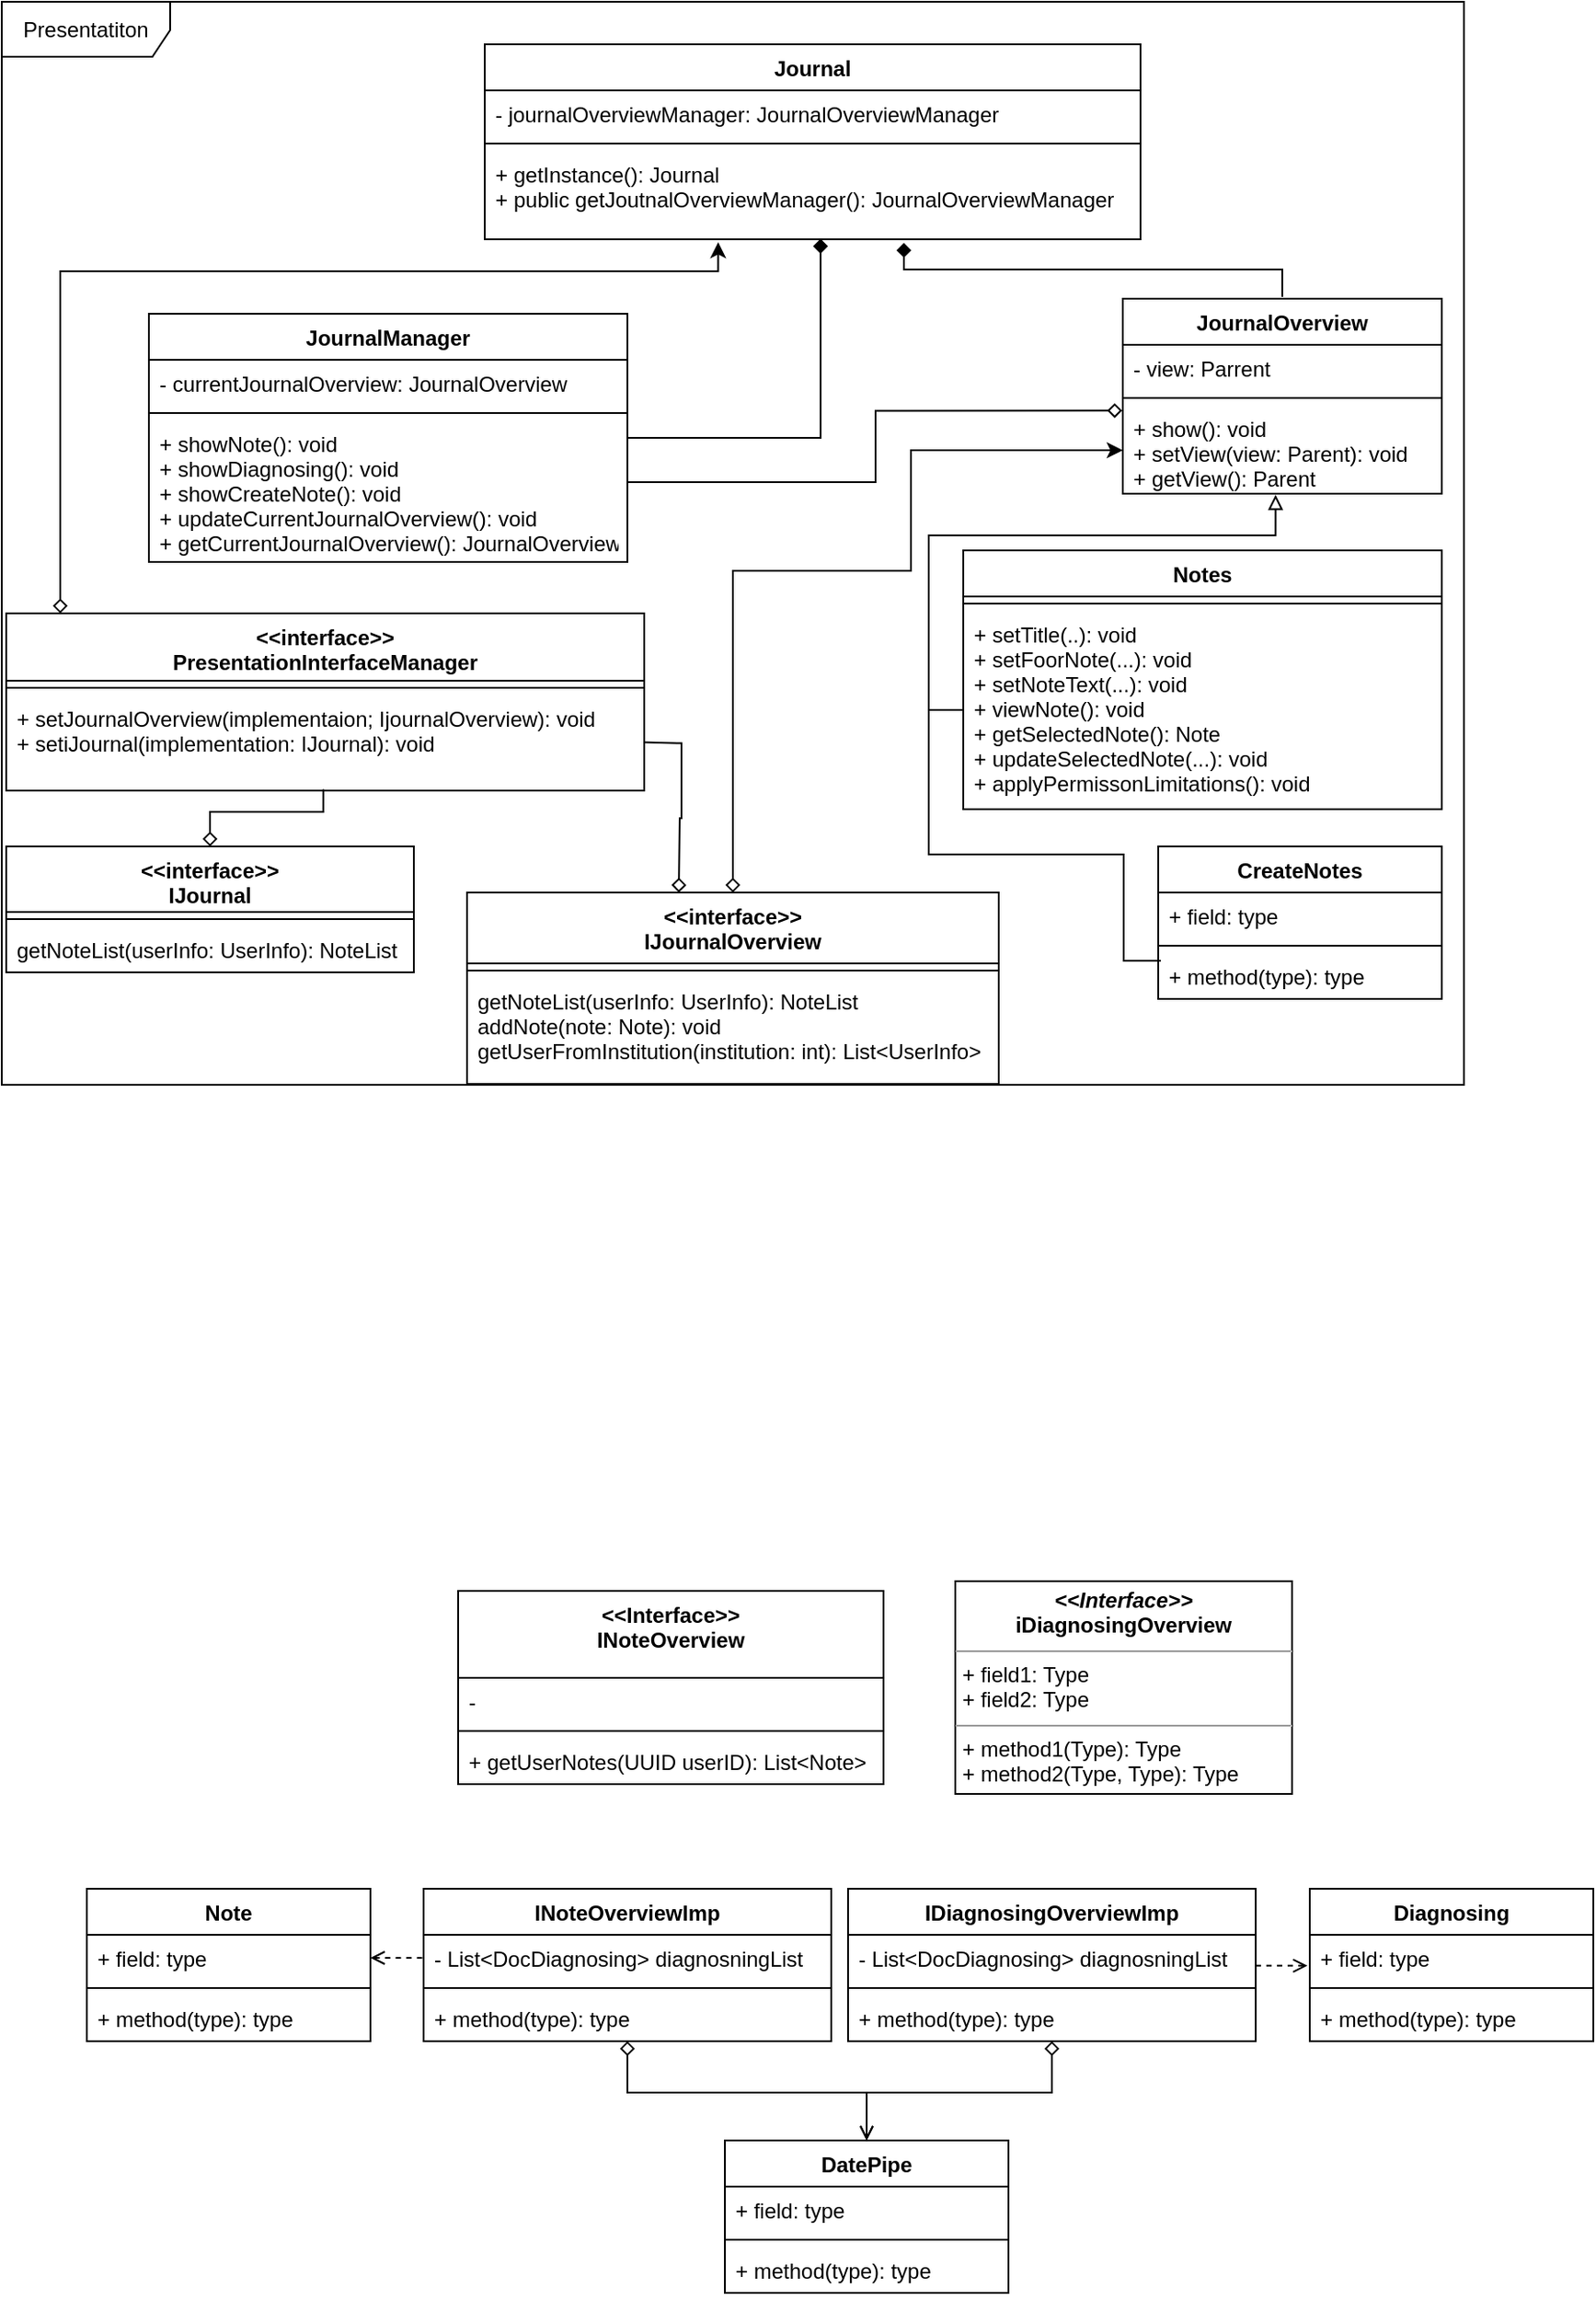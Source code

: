 <mxfile version="10.6.7" type="device"><diagram id="dmwtI73w-AXmDxqJmuyj" name="Page-1"><mxGraphModel dx="1172" dy="1869" grid="1" gridSize="10" guides="1" tooltips="1" connect="1" arrows="1" fold="1" page="1" pageScale="1" pageWidth="827" pageHeight="1169" math="0" shadow="0"><root><mxCell id="0"/><mxCell id="1" parent="0"/><mxCell id="mRvhW04uL-Z5dlNO5tcc-25" value="Presentatiton" style="shape=umlFrame;whiteSpace=wrap;html=1;width=95;height=31;" vertex="1" parent="1"><mxGeometry x="7" y="-1" width="825" height="611" as="geometry"/></mxCell><mxCell id="qTn3FUxknl0foZ0W7gWZ-1" value="Journal" style="swimlane;fontStyle=1;align=center;verticalAlign=top;childLayout=stackLayout;horizontal=1;startSize=26;horizontalStack=0;resizeParent=1;resizeParentMax=0;resizeLast=0;collapsible=1;marginBottom=0;" parent="1" vertex="1"><mxGeometry x="279.5" y="23" width="370" height="110" as="geometry"/></mxCell><mxCell id="qTn3FUxknl0foZ0W7gWZ-2" value="- journalOverviewManager: JournalOverviewManager" style="text;strokeColor=none;fillColor=none;align=left;verticalAlign=top;spacingLeft=4;spacingRight=4;overflow=hidden;rotatable=0;points=[[0,0.5],[1,0.5]];portConstraint=eastwest;" parent="qTn3FUxknl0foZ0W7gWZ-1" vertex="1"><mxGeometry y="26" width="370" height="26" as="geometry"/></mxCell><mxCell id="qTn3FUxknl0foZ0W7gWZ-3" value="" style="line;strokeWidth=1;fillColor=none;align=left;verticalAlign=middle;spacingTop=-1;spacingLeft=3;spacingRight=3;rotatable=0;labelPosition=right;points=[];portConstraint=eastwest;" parent="qTn3FUxknl0foZ0W7gWZ-1" vertex="1"><mxGeometry y="52" width="370" height="8" as="geometry"/></mxCell><mxCell id="qTn3FUxknl0foZ0W7gWZ-4" value="+ getInstance(): Journal&#10;+ public getJoutnalOverviewManager(): JournalOverviewManager&#10;&#10;" style="text;strokeColor=none;fillColor=none;align=left;verticalAlign=top;spacingLeft=4;spacingRight=4;overflow=hidden;rotatable=0;points=[[0,0.5],[1,0.5]];portConstraint=eastwest;" parent="qTn3FUxknl0foZ0W7gWZ-1" vertex="1"><mxGeometry y="60" width="370" height="50" as="geometry"/></mxCell><mxCell id="mRvhW04uL-Z5dlNO5tcc-4" style="edgeStyle=orthogonalEdgeStyle;rounded=0;orthogonalLoop=1;jettySize=auto;html=1;entryX=0.512;entryY=0.994;entryDx=0;entryDy=0;entryPerimeter=0;endArrow=diamond;endFill=1;startArrow=none;startFill=0;" edge="1" parent="1" source="qTn3FUxknl0foZ0W7gWZ-5" target="qTn3FUxknl0foZ0W7gWZ-4"><mxGeometry relative="1" as="geometry"><Array as="points"><mxPoint x="469" y="150"/><mxPoint x="469" y="150"/></Array></mxGeometry></mxCell><mxCell id="qTn3FUxknl0foZ0W7gWZ-5" value="JournalManager" style="swimlane;fontStyle=1;align=center;verticalAlign=top;childLayout=stackLayout;horizontal=1;startSize=26;horizontalStack=0;resizeParent=1;resizeParentMax=0;resizeLast=0;collapsible=1;marginBottom=0;" parent="1" vertex="1"><mxGeometry x="90" y="175" width="270" height="140" as="geometry"/></mxCell><mxCell id="qTn3FUxknl0foZ0W7gWZ-6" value="- currentJournalOverview: JournalOverview" style="text;strokeColor=none;fillColor=none;align=left;verticalAlign=top;spacingLeft=4;spacingRight=4;overflow=hidden;rotatable=0;points=[[0,0.5],[1,0.5]];portConstraint=eastwest;" parent="qTn3FUxknl0foZ0W7gWZ-5" vertex="1"><mxGeometry y="26" width="270" height="26" as="geometry"/></mxCell><mxCell id="qTn3FUxknl0foZ0W7gWZ-7" value="" style="line;strokeWidth=1;fillColor=none;align=left;verticalAlign=middle;spacingTop=-1;spacingLeft=3;spacingRight=3;rotatable=0;labelPosition=right;points=[];portConstraint=eastwest;" parent="qTn3FUxknl0foZ0W7gWZ-5" vertex="1"><mxGeometry y="52" width="270" height="8" as="geometry"/></mxCell><mxCell id="qTn3FUxknl0foZ0W7gWZ-8" value="+ showNote(): void&#10;+ showDiagnosing(): void&#10;+ showCreateNote(): void&#10;+ updateCurrentJournalOverview(): void&#10;+ getCurrentJournalOverview(): JournalOverview&#10;" style="text;strokeColor=none;fillColor=none;align=left;verticalAlign=top;spacingLeft=4;spacingRight=4;overflow=hidden;rotatable=0;points=[[0,0.5],[1,0.5]];portConstraint=eastwest;" parent="qTn3FUxknl0foZ0W7gWZ-5" vertex="1"><mxGeometry y="60" width="270" height="80" as="geometry"/></mxCell><mxCell id="mRvhW04uL-Z5dlNO5tcc-24" style="edgeStyle=orthogonalEdgeStyle;rounded=0;orthogonalLoop=1;jettySize=auto;html=1;startArrow=none;startFill=0;endArrow=diamond;endFill=1;" edge="1" parent="1"><mxGeometry relative="1" as="geometry"><mxPoint x="729.515" y="165.5" as="sourcePoint"/><mxPoint x="516" y="135" as="targetPoint"/><Array as="points"><mxPoint x="730" y="150"/><mxPoint x="516" y="150"/></Array></mxGeometry></mxCell><mxCell id="qTn3FUxknl0foZ0W7gWZ-9" value="JournalOverview" style="swimlane;fontStyle=1;align=center;verticalAlign=top;childLayout=stackLayout;horizontal=1;startSize=26;horizontalStack=0;resizeParent=1;resizeParentMax=0;resizeLast=0;collapsible=1;marginBottom=0;" parent="1" vertex="1"><mxGeometry x="639.5" y="166.5" width="180" height="110" as="geometry"/></mxCell><mxCell id="qTn3FUxknl0foZ0W7gWZ-10" value="- view: Parrent" style="text;strokeColor=none;fillColor=none;align=left;verticalAlign=top;spacingLeft=4;spacingRight=4;overflow=hidden;rotatable=0;points=[[0,0.5],[1,0.5]];portConstraint=eastwest;" parent="qTn3FUxknl0foZ0W7gWZ-9" vertex="1"><mxGeometry y="26" width="180" height="26" as="geometry"/></mxCell><mxCell id="qTn3FUxknl0foZ0W7gWZ-11" value="" style="line;strokeWidth=1;fillColor=none;align=left;verticalAlign=middle;spacingTop=-1;spacingLeft=3;spacingRight=3;rotatable=0;labelPosition=right;points=[];portConstraint=eastwest;" parent="qTn3FUxknl0foZ0W7gWZ-9" vertex="1"><mxGeometry y="52" width="180" height="8" as="geometry"/></mxCell><mxCell id="qTn3FUxknl0foZ0W7gWZ-12" value="+ show(): void&#10;+ setView(view: Parent): void&#10;+ getView(): Parent&#10;" style="text;strokeColor=none;fillColor=none;align=left;verticalAlign=top;spacingLeft=4;spacingRight=4;overflow=hidden;rotatable=0;points=[[0,0.5],[1,0.5]];portConstraint=eastwest;" parent="qTn3FUxknl0foZ0W7gWZ-9" vertex="1"><mxGeometry y="60" width="180" height="50" as="geometry"/></mxCell><mxCell id="qTn3FUxknl0foZ0W7gWZ-25" value="Notes" style="swimlane;fontStyle=1;align=center;verticalAlign=top;childLayout=stackLayout;horizontal=1;startSize=26;horizontalStack=0;resizeParent=1;resizeParentMax=0;resizeLast=0;collapsible=1;marginBottom=0;" parent="1" vertex="1"><mxGeometry x="549.5" y="308.5" width="270" height="146" as="geometry"/></mxCell><mxCell id="qTn3FUxknl0foZ0W7gWZ-27" value="" style="line;strokeWidth=1;fillColor=none;align=left;verticalAlign=middle;spacingTop=-1;spacingLeft=3;spacingRight=3;rotatable=0;labelPosition=right;points=[];portConstraint=eastwest;" parent="qTn3FUxknl0foZ0W7gWZ-25" vertex="1"><mxGeometry y="26" width="270" height="8" as="geometry"/></mxCell><mxCell id="qTn3FUxknl0foZ0W7gWZ-28" value="+ setTitle(..): void&#10;+ setFoorNote(...): void&#10;+ setNoteText(...): void&#10;+ viewNote(): void&#10;+ getSelectedNote(): Note&#10;+ updateSelectedNote(...): void&#10;+ applyPermissonLimitations(): void&#10;" style="text;strokeColor=none;fillColor=none;align=left;verticalAlign=top;spacingLeft=4;spacingRight=4;overflow=hidden;rotatable=0;points=[[0,0.5],[1,0.5]];portConstraint=eastwest;" parent="qTn3FUxknl0foZ0W7gWZ-25" vertex="1"><mxGeometry y="34" width="270" height="112" as="geometry"/></mxCell><mxCell id="yajBG5WowojsxB8Ggo_n-10" value="&lt;&lt;Interface&gt;&gt;&#10;INoteOverview" style="swimlane;fontStyle=1;align=center;verticalAlign=top;childLayout=stackLayout;horizontal=1;startSize=49;horizontalStack=0;resizeParent=1;resizeParentMax=0;resizeLast=0;collapsible=1;marginBottom=0;" parent="1" vertex="1"><mxGeometry x="264.5" y="895.5" width="240" height="109" as="geometry"/></mxCell><mxCell id="yajBG5WowojsxB8Ggo_n-11" value="-" style="text;strokeColor=none;fillColor=none;align=left;verticalAlign=top;spacingLeft=4;spacingRight=4;overflow=hidden;rotatable=0;points=[[0,0.5],[1,0.5]];portConstraint=eastwest;" parent="yajBG5WowojsxB8Ggo_n-10" vertex="1"><mxGeometry y="49" width="240" height="26" as="geometry"/></mxCell><mxCell id="yajBG5WowojsxB8Ggo_n-12" value="" style="line;strokeWidth=1;fillColor=none;align=left;verticalAlign=middle;spacingTop=-1;spacingLeft=3;spacingRight=3;rotatable=0;labelPosition=right;points=[];portConstraint=eastwest;" parent="yajBG5WowojsxB8Ggo_n-10" vertex="1"><mxGeometry y="75" width="240" height="8" as="geometry"/></mxCell><mxCell id="yajBG5WowojsxB8Ggo_n-13" value="+ getUserNotes(UUID userID): List&lt;Note&gt; " style="text;strokeColor=none;fillColor=none;align=left;verticalAlign=top;spacingLeft=4;spacingRight=4;overflow=hidden;rotatable=0;points=[[0,0.5],[1,0.5]];portConstraint=eastwest;" parent="yajBG5WowojsxB8Ggo_n-10" vertex="1"><mxGeometry y="83" width="240" height="26" as="geometry"/></mxCell><mxCell id="yajBG5WowojsxB8Ggo_n-50" style="edgeStyle=orthogonalEdgeStyle;rounded=0;orthogonalLoop=1;jettySize=auto;html=1;startArrow=diamond;startFill=0;endArrow=open;endFill=0;" parent="1" source="yajBG5WowojsxB8Ggo_n-14" target="yajBG5WowojsxB8Ggo_n-46" edge="1"><mxGeometry relative="1" as="geometry"><Array as="points"><mxPoint x="599" y="1178.5"/><mxPoint x="495" y="1178.5"/></Array></mxGeometry></mxCell><mxCell id="yajBG5WowojsxB8Ggo_n-14" value="IDiagnosingOverviewImp" style="swimlane;fontStyle=1;align=center;verticalAlign=top;childLayout=stackLayout;horizontal=1;startSize=26;horizontalStack=0;resizeParent=1;resizeParentMax=0;resizeLast=0;collapsible=1;marginBottom=0;" parent="1" vertex="1"><mxGeometry x="484.5" y="1063.5" width="230" height="86" as="geometry"/></mxCell><mxCell id="yajBG5WowojsxB8Ggo_n-15" value="- List&lt;DocDiagnosing&gt; diagnosningList" style="text;strokeColor=none;fillColor=none;align=left;verticalAlign=top;spacingLeft=4;spacingRight=4;overflow=hidden;rotatable=0;points=[[0,0.5],[1,0.5]];portConstraint=eastwest;" parent="yajBG5WowojsxB8Ggo_n-14" vertex="1"><mxGeometry y="26" width="230" height="26" as="geometry"/></mxCell><mxCell id="yajBG5WowojsxB8Ggo_n-16" value="" style="line;strokeWidth=1;fillColor=none;align=left;verticalAlign=middle;spacingTop=-1;spacingLeft=3;spacingRight=3;rotatable=0;labelPosition=right;points=[];portConstraint=eastwest;" parent="yajBG5WowojsxB8Ggo_n-14" vertex="1"><mxGeometry y="52" width="230" height="8" as="geometry"/></mxCell><mxCell id="yajBG5WowojsxB8Ggo_n-17" value="+ method(type): type" style="text;strokeColor=none;fillColor=none;align=left;verticalAlign=top;spacingLeft=4;spacingRight=4;overflow=hidden;rotatable=0;points=[[0,0.5],[1,0.5]];portConstraint=eastwest;" parent="yajBG5WowojsxB8Ggo_n-14" vertex="1"><mxGeometry y="60" width="230" height="26" as="geometry"/></mxCell><mxCell id="yajBG5WowojsxB8Ggo_n-19" value="CreateNotes&#10;" style="swimlane;fontStyle=1;align=center;verticalAlign=top;childLayout=stackLayout;horizontal=1;startSize=26;horizontalStack=0;resizeParent=1;resizeParentMax=0;resizeLast=0;collapsible=1;marginBottom=0;" parent="1" vertex="1"><mxGeometry x="659.5" y="475.5" width="160" height="86" as="geometry"/></mxCell><mxCell id="yajBG5WowojsxB8Ggo_n-20" value="+ field: type" style="text;strokeColor=none;fillColor=none;align=left;verticalAlign=top;spacingLeft=4;spacingRight=4;overflow=hidden;rotatable=0;points=[[0,0.5],[1,0.5]];portConstraint=eastwest;" parent="yajBG5WowojsxB8Ggo_n-19" vertex="1"><mxGeometry y="26" width="160" height="26" as="geometry"/></mxCell><mxCell id="yajBG5WowojsxB8Ggo_n-21" value="" style="line;strokeWidth=1;fillColor=none;align=left;verticalAlign=middle;spacingTop=-1;spacingLeft=3;spacingRight=3;rotatable=0;labelPosition=right;points=[];portConstraint=eastwest;" parent="yajBG5WowojsxB8Ggo_n-19" vertex="1"><mxGeometry y="52" width="160" height="8" as="geometry"/></mxCell><mxCell id="yajBG5WowojsxB8Ggo_n-22" value="+ method(type): type" style="text;strokeColor=none;fillColor=none;align=left;verticalAlign=top;spacingLeft=4;spacingRight=4;overflow=hidden;rotatable=0;points=[[0,0.5],[1,0.5]];portConstraint=eastwest;" parent="yajBG5WowojsxB8Ggo_n-19" vertex="1"><mxGeometry y="60" width="160" height="26" as="geometry"/></mxCell><mxCell id="yajBG5WowojsxB8Ggo_n-30" value="&lt;p style=&quot;margin: 0px ; margin-top: 4px ; text-align: center&quot;&gt;&lt;i&gt;&lt;b&gt;&amp;lt;&amp;lt;Interface&amp;gt;&amp;gt;&lt;/b&gt;&lt;/i&gt;&lt;br&gt;&lt;b&gt;iDiagnosingOverview&lt;/b&gt;&lt;/p&gt;&lt;hr size=&quot;1&quot;&gt;&lt;p style=&quot;margin: 0px ; margin-left: 4px&quot;&gt;+ field1: Type&lt;br&gt;+ field2: Type&lt;/p&gt;&lt;hr size=&quot;1&quot;&gt;&lt;p style=&quot;margin: 0px ; margin-left: 4px&quot;&gt;+ method1(Type): Type&lt;br&gt;+ method2(Type, Type): Type&lt;/p&gt;" style="verticalAlign=top;align=left;overflow=fill;fontSize=12;fontFamily=Helvetica;html=1;" parent="1" vertex="1"><mxGeometry x="545" y="890" width="190" height="120" as="geometry"/></mxCell><mxCell id="yajBG5WowojsxB8Ggo_n-51" style="edgeStyle=orthogonalEdgeStyle;rounded=0;orthogonalLoop=1;jettySize=auto;html=1;entryX=0.5;entryY=0;entryDx=0;entryDy=0;startArrow=diamond;startFill=0;endArrow=open;endFill=0;" parent="1" source="yajBG5WowojsxB8Ggo_n-31" target="yajBG5WowojsxB8Ggo_n-46" edge="1"><mxGeometry relative="1" as="geometry"><Array as="points"><mxPoint x="360" y="1178.5"/><mxPoint x="495" y="1178.5"/></Array></mxGeometry></mxCell><mxCell id="yajBG5WowojsxB8Ggo_n-31" value="INoteOverviewImp" style="swimlane;fontStyle=1;align=center;verticalAlign=top;childLayout=stackLayout;horizontal=1;startSize=26;horizontalStack=0;resizeParent=1;resizeParentMax=0;resizeLast=0;collapsible=1;marginBottom=0;" parent="1" vertex="1"><mxGeometry x="245" y="1063.5" width="230" height="86" as="geometry"/></mxCell><mxCell id="yajBG5WowojsxB8Ggo_n-32" value="- List&lt;DocDiagnosing&gt; diagnosningList" style="text;strokeColor=none;fillColor=none;align=left;verticalAlign=top;spacingLeft=4;spacingRight=4;overflow=hidden;rotatable=0;points=[[0,0.5],[1,0.5]];portConstraint=eastwest;" parent="yajBG5WowojsxB8Ggo_n-31" vertex="1"><mxGeometry y="26" width="230" height="26" as="geometry"/></mxCell><mxCell id="yajBG5WowojsxB8Ggo_n-33" value="" style="line;strokeWidth=1;fillColor=none;align=left;verticalAlign=middle;spacingTop=-1;spacingLeft=3;spacingRight=3;rotatable=0;labelPosition=right;points=[];portConstraint=eastwest;" parent="yajBG5WowojsxB8Ggo_n-31" vertex="1"><mxGeometry y="52" width="230" height="8" as="geometry"/></mxCell><mxCell id="yajBG5WowojsxB8Ggo_n-34" value="+ method(type): type" style="text;strokeColor=none;fillColor=none;align=left;verticalAlign=top;spacingLeft=4;spacingRight=4;overflow=hidden;rotatable=0;points=[[0,0.5],[1,0.5]];portConstraint=eastwest;" parent="yajBG5WowojsxB8Ggo_n-31" vertex="1"><mxGeometry y="60" width="230" height="26" as="geometry"/></mxCell><mxCell id="yajBG5WowojsxB8Ggo_n-52" style="edgeStyle=orthogonalEdgeStyle;rounded=0;orthogonalLoop=1;jettySize=auto;html=1;entryX=0;entryY=0.5;entryDx=0;entryDy=0;startArrow=open;startFill=0;endArrow=none;endFill=0;dashed=1;" parent="1" source="yajBG5WowojsxB8Ggo_n-38" target="yajBG5WowojsxB8Ggo_n-32" edge="1"><mxGeometry relative="1" as="geometry"><Array as="points"><mxPoint x="225" y="1102.5"/><mxPoint x="225" y="1102.5"/></Array></mxGeometry></mxCell><mxCell id="yajBG5WowojsxB8Ggo_n-38" value="Note" style="swimlane;fontStyle=1;align=center;verticalAlign=top;childLayout=stackLayout;horizontal=1;startSize=26;horizontalStack=0;resizeParent=1;resizeParentMax=0;resizeLast=0;collapsible=1;marginBottom=0;" parent="1" vertex="1"><mxGeometry x="55" y="1063.5" width="160" height="86" as="geometry"/></mxCell><mxCell id="yajBG5WowojsxB8Ggo_n-39" value="+ field: type" style="text;strokeColor=none;fillColor=none;align=left;verticalAlign=top;spacingLeft=4;spacingRight=4;overflow=hidden;rotatable=0;points=[[0,0.5],[1,0.5]];portConstraint=eastwest;" parent="yajBG5WowojsxB8Ggo_n-38" vertex="1"><mxGeometry y="26" width="160" height="26" as="geometry"/></mxCell><mxCell id="yajBG5WowojsxB8Ggo_n-40" value="" style="line;strokeWidth=1;fillColor=none;align=left;verticalAlign=middle;spacingTop=-1;spacingLeft=3;spacingRight=3;rotatable=0;labelPosition=right;points=[];portConstraint=eastwest;" parent="yajBG5WowojsxB8Ggo_n-38" vertex="1"><mxGeometry y="52" width="160" height="8" as="geometry"/></mxCell><mxCell id="yajBG5WowojsxB8Ggo_n-41" value="+ method(type): type" style="text;strokeColor=none;fillColor=none;align=left;verticalAlign=top;spacingLeft=4;spacingRight=4;overflow=hidden;rotatable=0;points=[[0,0.5],[1,0.5]];portConstraint=eastwest;" parent="yajBG5WowojsxB8Ggo_n-38" vertex="1"><mxGeometry y="60" width="160" height="26" as="geometry"/></mxCell><mxCell id="yajBG5WowojsxB8Ggo_n-53" style="edgeStyle=orthogonalEdgeStyle;rounded=0;orthogonalLoop=1;jettySize=auto;html=1;dashed=1;startArrow=open;startFill=0;endArrow=none;endFill=0;exitX=-0.008;exitY=0.669;exitDx=0;exitDy=0;exitPerimeter=0;" parent="1" source="yajBG5WowojsxB8Ggo_n-43" edge="1"><mxGeometry relative="1" as="geometry"><mxPoint x="715" y="1106.5" as="targetPoint"/></mxGeometry></mxCell><mxCell id="yajBG5WowojsxB8Ggo_n-42" value="Diagnosing" style="swimlane;fontStyle=1;align=center;verticalAlign=top;childLayout=stackLayout;horizontal=1;startSize=26;horizontalStack=0;resizeParent=1;resizeParentMax=0;resizeLast=0;collapsible=1;marginBottom=0;" parent="1" vertex="1"><mxGeometry x="745" y="1063.5" width="160" height="86" as="geometry"/></mxCell><mxCell id="yajBG5WowojsxB8Ggo_n-43" value="+ field: type" style="text;strokeColor=none;fillColor=none;align=left;verticalAlign=top;spacingLeft=4;spacingRight=4;overflow=hidden;rotatable=0;points=[[0,0.5],[1,0.5]];portConstraint=eastwest;" parent="yajBG5WowojsxB8Ggo_n-42" vertex="1"><mxGeometry y="26" width="160" height="26" as="geometry"/></mxCell><mxCell id="yajBG5WowojsxB8Ggo_n-44" value="" style="line;strokeWidth=1;fillColor=none;align=left;verticalAlign=middle;spacingTop=-1;spacingLeft=3;spacingRight=3;rotatable=0;labelPosition=right;points=[];portConstraint=eastwest;" parent="yajBG5WowojsxB8Ggo_n-42" vertex="1"><mxGeometry y="52" width="160" height="8" as="geometry"/></mxCell><mxCell id="yajBG5WowojsxB8Ggo_n-45" value="+ method(type): type" style="text;strokeColor=none;fillColor=none;align=left;verticalAlign=top;spacingLeft=4;spacingRight=4;overflow=hidden;rotatable=0;points=[[0,0.5],[1,0.5]];portConstraint=eastwest;" parent="yajBG5WowojsxB8Ggo_n-42" vertex="1"><mxGeometry y="60" width="160" height="26" as="geometry"/></mxCell><mxCell id="yajBG5WowojsxB8Ggo_n-46" value="DatePipe" style="swimlane;fontStyle=1;align=center;verticalAlign=top;childLayout=stackLayout;horizontal=1;startSize=26;horizontalStack=0;resizeParent=1;resizeParentMax=0;resizeLast=0;collapsible=1;marginBottom=0;" parent="1" vertex="1"><mxGeometry x="415" y="1205.5" width="160" height="86" as="geometry"/></mxCell><mxCell id="yajBG5WowojsxB8Ggo_n-47" value="+ field: type" style="text;strokeColor=none;fillColor=none;align=left;verticalAlign=top;spacingLeft=4;spacingRight=4;overflow=hidden;rotatable=0;points=[[0,0.5],[1,0.5]];portConstraint=eastwest;" parent="yajBG5WowojsxB8Ggo_n-46" vertex="1"><mxGeometry y="26" width="160" height="26" as="geometry"/></mxCell><mxCell id="yajBG5WowojsxB8Ggo_n-48" value="" style="line;strokeWidth=1;fillColor=none;align=left;verticalAlign=middle;spacingTop=-1;spacingLeft=3;spacingRight=3;rotatable=0;labelPosition=right;points=[];portConstraint=eastwest;" parent="yajBG5WowojsxB8Ggo_n-46" vertex="1"><mxGeometry y="52" width="160" height="8" as="geometry"/></mxCell><mxCell id="yajBG5WowojsxB8Ggo_n-49" value="+ method(type): type" style="text;strokeColor=none;fillColor=none;align=left;verticalAlign=top;spacingLeft=4;spacingRight=4;overflow=hidden;rotatable=0;points=[[0,0.5],[1,0.5]];portConstraint=eastwest;" parent="yajBG5WowojsxB8Ggo_n-46" vertex="1"><mxGeometry y="60" width="160" height="26" as="geometry"/></mxCell><mxCell id="mRvhW04uL-Z5dlNO5tcc-2" style="edgeStyle=orthogonalEdgeStyle;rounded=0;orthogonalLoop=1;jettySize=auto;html=1;entryX=0.479;entryY=1.012;entryDx=0;entryDy=0;entryPerimeter=0;endArrow=block;endFill=0;" edge="1" parent="1" target="qTn3FUxknl0foZ0W7gWZ-12"><mxGeometry relative="1" as="geometry"><mxPoint x="661" y="540" as="sourcePoint"/><Array as="points"><mxPoint x="640" y="540"/><mxPoint x="640" y="480"/><mxPoint x="530" y="480"/><mxPoint x="530" y="300"/><mxPoint x="726" y="300"/></Array></mxGeometry></mxCell><mxCell id="mRvhW04uL-Z5dlNO5tcc-20" style="edgeStyle=orthogonalEdgeStyle;rounded=0;orthogonalLoop=1;jettySize=auto;html=1;startArrow=diamond;startFill=0;endArrow=classic;endFill=1;" edge="1" parent="1" source="mRvhW04uL-Z5dlNO5tcc-5" target="qTn3FUxknl0foZ0W7gWZ-12"><mxGeometry relative="1" as="geometry"><Array as="points"><mxPoint x="420" y="320"/><mxPoint x="520" y="320"/><mxPoint x="520" y="252"/></Array></mxGeometry></mxCell><mxCell id="mRvhW04uL-Z5dlNO5tcc-5" value="&lt;&lt;interface&gt;&gt;&#10;IJournalOverview" style="swimlane;fontStyle=1;align=center;verticalAlign=top;childLayout=stackLayout;horizontal=1;startSize=40;horizontalStack=0;resizeParent=1;resizeParentMax=0;resizeLast=0;collapsible=1;marginBottom=0;" vertex="1" parent="1"><mxGeometry x="269.5" y="501.5" width="300" height="108" as="geometry"/></mxCell><mxCell id="mRvhW04uL-Z5dlNO5tcc-7" value="" style="line;strokeWidth=1;fillColor=none;align=left;verticalAlign=middle;spacingTop=-1;spacingLeft=3;spacingRight=3;rotatable=0;labelPosition=right;points=[];portConstraint=eastwest;" vertex="1" parent="mRvhW04uL-Z5dlNO5tcc-5"><mxGeometry y="40" width="300" height="8" as="geometry"/></mxCell><mxCell id="mRvhW04uL-Z5dlNO5tcc-8" value="getNoteList(userInfo: UserInfo): NoteList&#10;addNote(note: Note): void&#10;getUserFromInstitution(institution: int): List&lt;UserInfo&gt;&#10;" style="text;strokeColor=none;fillColor=none;align=left;verticalAlign=top;spacingLeft=4;spacingRight=4;overflow=hidden;rotatable=0;points=[[0,0.5],[1,0.5]];portConstraint=eastwest;" vertex="1" parent="mRvhW04uL-Z5dlNO5tcc-5"><mxGeometry y="48" width="300" height="60" as="geometry"/></mxCell><mxCell id="mRvhW04uL-Z5dlNO5tcc-19" style="edgeStyle=orthogonalEdgeStyle;rounded=0;orthogonalLoop=1;jettySize=auto;html=1;entryX=0.497;entryY=0.987;entryDx=0;entryDy=0;entryPerimeter=0;startArrow=diamond;startFill=0;endArrow=none;endFill=0;" edge="1" parent="1" source="mRvhW04uL-Z5dlNO5tcc-9" target="mRvhW04uL-Z5dlNO5tcc-16"><mxGeometry relative="1" as="geometry"><Array as="points"><mxPoint x="125" y="456"/><mxPoint x="189" y="456"/></Array></mxGeometry></mxCell><mxCell id="mRvhW04uL-Z5dlNO5tcc-9" value="&lt;&lt;interface&gt;&gt;&#10;IJournal" style="swimlane;fontStyle=1;align=center;verticalAlign=top;childLayout=stackLayout;horizontal=1;startSize=37;horizontalStack=0;resizeParent=1;resizeParentMax=0;resizeLast=0;collapsible=1;marginBottom=0;" vertex="1" parent="1"><mxGeometry x="9.5" y="475.5" width="230" height="71" as="geometry"/></mxCell><mxCell id="mRvhW04uL-Z5dlNO5tcc-11" value="" style="line;strokeWidth=1;fillColor=none;align=left;verticalAlign=middle;spacingTop=-1;spacingLeft=3;spacingRight=3;rotatable=0;labelPosition=right;points=[];portConstraint=eastwest;" vertex="1" parent="mRvhW04uL-Z5dlNO5tcc-9"><mxGeometry y="37" width="230" height="8" as="geometry"/></mxCell><mxCell id="mRvhW04uL-Z5dlNO5tcc-12" value="getNoteList(userInfo: UserInfo): NoteList" style="text;strokeColor=none;fillColor=none;align=left;verticalAlign=top;spacingLeft=4;spacingRight=4;overflow=hidden;rotatable=0;points=[[0,0.5],[1,0.5]];portConstraint=eastwest;" vertex="1" parent="mRvhW04uL-Z5dlNO5tcc-9"><mxGeometry y="45" width="230" height="26" as="geometry"/></mxCell><mxCell id="mRvhW04uL-Z5dlNO5tcc-18" style="edgeStyle=orthogonalEdgeStyle;rounded=0;orthogonalLoop=1;jettySize=auto;html=1;entryX=0.356;entryY=1.032;entryDx=0;entryDy=0;entryPerimeter=0;startArrow=diamond;startFill=0;endArrow=classic;endFill=1;" edge="1" parent="1" source="mRvhW04uL-Z5dlNO5tcc-13" target="qTn3FUxknl0foZ0W7gWZ-4"><mxGeometry relative="1" as="geometry"><Array as="points"><mxPoint x="40" y="151"/><mxPoint x="411" y="151"/></Array></mxGeometry></mxCell><mxCell id="mRvhW04uL-Z5dlNO5tcc-13" value="&lt;&lt;interface&gt;&gt;&#10;PresentationInterfaceManager&#10;" style="swimlane;fontStyle=1;align=center;verticalAlign=top;childLayout=stackLayout;horizontal=1;startSize=38;horizontalStack=0;resizeParent=1;resizeParentMax=0;resizeLast=0;collapsible=1;marginBottom=0;" vertex="1" parent="1"><mxGeometry x="9.5" y="344" width="360" height="100" as="geometry"/></mxCell><mxCell id="mRvhW04uL-Z5dlNO5tcc-15" value="" style="line;strokeWidth=1;fillColor=none;align=left;verticalAlign=middle;spacingTop=-1;spacingLeft=3;spacingRight=3;rotatable=0;labelPosition=right;points=[];portConstraint=eastwest;" vertex="1" parent="mRvhW04uL-Z5dlNO5tcc-13"><mxGeometry y="38" width="360" height="8" as="geometry"/></mxCell><mxCell id="mRvhW04uL-Z5dlNO5tcc-16" value="+ setJournalOverview(implementaion; IjournalOverview): void&#10;+ setiJournal(implementation: IJournal): void&#10;" style="text;strokeColor=none;fillColor=none;align=left;verticalAlign=top;spacingLeft=4;spacingRight=4;overflow=hidden;rotatable=0;points=[[0,0.5],[1,0.5]];portConstraint=eastwest;" vertex="1" parent="mRvhW04uL-Z5dlNO5tcc-13"><mxGeometry y="46" width="360" height="54" as="geometry"/></mxCell><mxCell id="mRvhW04uL-Z5dlNO5tcc-22" style="edgeStyle=orthogonalEdgeStyle;rounded=0;orthogonalLoop=1;jettySize=auto;html=1;entryX=-0.002;entryY=0.063;entryDx=0;entryDy=0;entryPerimeter=0;startArrow=none;startFill=0;endArrow=diamond;endFill=0;exitX=1;exitY=0.5;exitDx=0;exitDy=0;" edge="1" parent="1" source="qTn3FUxknl0foZ0W7gWZ-8" target="qTn3FUxknl0foZ0W7gWZ-12"><mxGeometry relative="1" as="geometry"><Array as="points"><mxPoint x="360" y="270"/><mxPoint x="500" y="270"/><mxPoint x="500" y="230"/></Array></mxGeometry></mxCell><mxCell id="mRvhW04uL-Z5dlNO5tcc-23" style="edgeStyle=orthogonalEdgeStyle;rounded=0;orthogonalLoop=1;jettySize=auto;html=1;startArrow=none;startFill=0;endArrow=diamond;endFill=0;" edge="1" parent="1"><mxGeometry relative="1" as="geometry"><mxPoint x="369.5" y="416.786" as="sourcePoint"/><mxPoint x="389" y="501.5" as="targetPoint"/></mxGeometry></mxCell><mxCell id="mRvhW04uL-Z5dlNO5tcc-26" style="edgeStyle=orthogonalEdgeStyle;rounded=0;orthogonalLoop=1;jettySize=auto;html=1;exitX=0;exitY=0.5;exitDx=0;exitDy=0;startArrow=none;startFill=0;endArrow=none;endFill=0;" edge="1" parent="1" source="qTn3FUxknl0foZ0W7gWZ-28"><mxGeometry relative="1" as="geometry"><mxPoint x="530" y="398.143" as="targetPoint"/></mxGeometry></mxCell></root></mxGraphModel></diagram></mxfile>